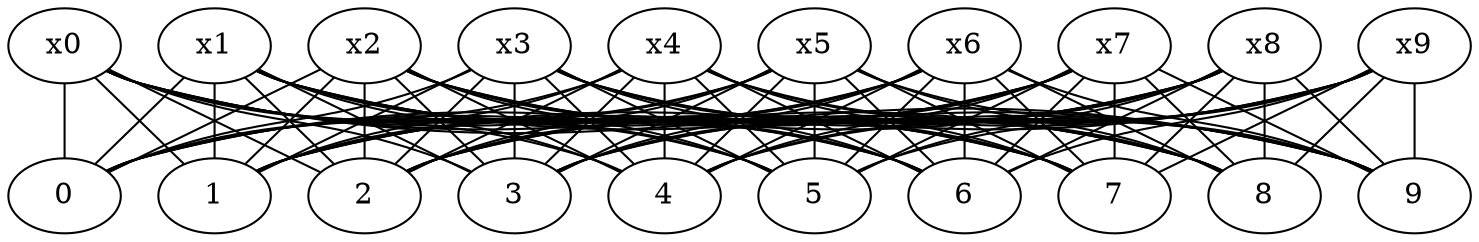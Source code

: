 graph {
    0x0 []
    0x1 []
    1x0 []
    0x2 []
    1x1 []
    2x0 []
    0x3 []
    1x2 []
    2x1 []
    3x0 []
    0x4 []
    1x3 []
    2x2 []
    3x1 []
    4x0 []
    0x5 []
    1x4 []
    2x3 []
    3x2 []
    4x1 []
    5x0 []
    0x6 []
    1x5 []
    2x4 []
    3x3 []
    4x2 []
    5x1 []
    6x0 []
    0x7 []
    1x6 []
    2x5 []
    3x4 []
    4x3 []
    5x2 []
    6x1 []
    7x0 []
    0x8 []
    1x7 []
    2x6 []
    3x5 []
    4x4 []
    5x3 []
    6x2 []
    7x1 []
    8x0 []
    0x9 []
    1x8 []
    2x7 []
    3x6 []
    4x5 []
    5x4 []
    6x3 []
    7x2 []
    8x1 []
    9x0 []
    1x9 []
    2x8 []
    3x7 []
    4x6 []
    5x5 []
    6x4 []
    7x3 []
    8x2 []
    9x1 []
    2x9 []
    3x8 []
    4x7 []
    5x6 []
    6x5 []
    7x4 []
    8x3 []
    9x2 []
    3x9 []
    4x8 []
    5x7 []
    6x6 []
    7x5 []
    8x4 []
    9x3 []
    4x9 []
    5x8 []
    6x7 []
    7x6 []
    8x5 []
    9x4 []
    5x9 []
    6x8 []
    7x7 []
    8x6 []
    9x5 []
    6x9 []
    7x8 []
    8x7 []
    9x6 []
    7x9 []
    8x8 []
    9x7 []
    8x9 []
    9x8 []
    9x9 []
    0x0 -- 0x1
    0x0 -- 1x0
    0x1 -- 0x2
    0x1 -- 1x1
    1x0 -- 2x0
    0x2 -- 0x3
    0x2 -- 1x2
    1x1 -- 2x1
    2x0 -- 3x0
    0x3 -- 0x4
    0x3 -- 1x3
    1x2 -- 2x2
    2x1 -- 3x1
    3x0 -- 4x0
    0x4 -- 0x5
    0x4 -- 1x4
    1x3 -- 2x3
    2x2 -- 3x2
    3x1 -- 4x1
    4x0 -- 5x0
    0x5 -- 0x6
    0x5 -- 1x5
    1x4 -- 2x4
    2x3 -- 3x3
    3x2 -- 4x2
    4x1 -- 5x1
    5x0 -- 6x0
    0x6 -- 0x7
    0x6 -- 1x6
    1x5 -- 2x5
    2x4 -- 3x4
    3x3 -- 4x3
    4x2 -- 5x2
    5x1 -- 6x1
    6x0 -- 7x0
    0x7 -- 0x8
    0x7 -- 1x7
    1x6 -- 2x6
    2x5 -- 3x5
    3x4 -- 4x4
    4x3 -- 5x3
    5x2 -- 6x2
    6x1 -- 7x1
    7x0 -- 8x0
    0x8 -- 0x9
    0x8 -- 1x8
    1x7 -- 2x7
    2x6 -- 3x6
    3x5 -- 4x5
    4x4 -- 5x4
    5x3 -- 6x3
    6x2 -- 7x2
    7x1 -- 8x1
    8x0 -- 9x0
    0x9 -- 1x9
    1x8 -- 2x8
    2x7 -- 3x7
    3x6 -- 4x6
    4x5 -- 5x5
    5x4 -- 6x4
    6x3 -- 7x3
    7x2 -- 8x2
    8x1 -- 9x1
    1x9 -- 2x9
    2x8 -- 3x8
    3x7 -- 4x7
    4x6 -- 5x6
    5x5 -- 6x5
    6x4 -- 7x4
    7x3 -- 8x3
    8x2 -- 9x2
    2x9 -- 3x9
    3x8 -- 4x8
    4x7 -- 5x7
    5x6 -- 6x6
    6x5 -- 7x5
    7x4 -- 8x4
    8x3 -- 9x3
    3x9 -- 4x9
    4x8 -- 5x8
    5x7 -- 6x7
    6x6 -- 7x6
    7x5 -- 8x5
    8x4 -- 9x4
    4x9 -- 5x9
    5x8 -- 6x8
    6x7 -- 7x7
    7x6 -- 8x6
    8x5 -- 9x5
    5x9 -- 6x9
    6x8 -- 7x8
    7x7 -- 8x7
    8x6 -- 9x6
    6x9 -- 7x9
    7x8 -- 8x8
    8x7 -- 9x7
    7x9 -- 8x9
    8x8 -- 9x8
    8x9 -- 9x9
}
